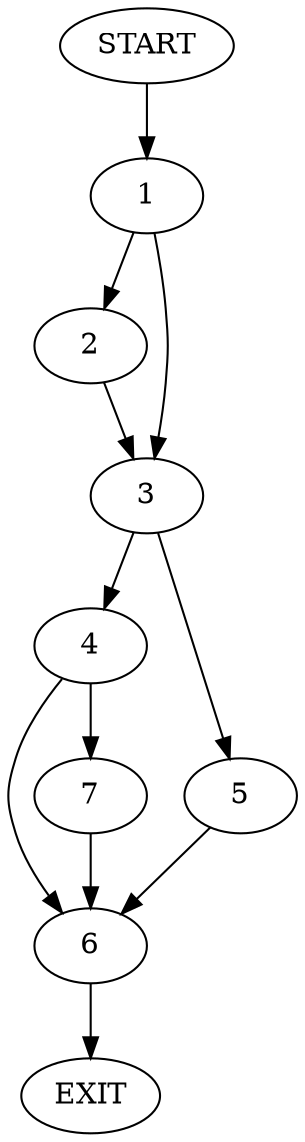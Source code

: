 digraph {
0 [label="START"]
8 [label="EXIT"]
0 -> 1
1 -> 2
1 -> 3
3 -> 4
3 -> 5
2 -> 3
5 -> 6
4 -> 7
4 -> 6
6 -> 8
7 -> 6
}

